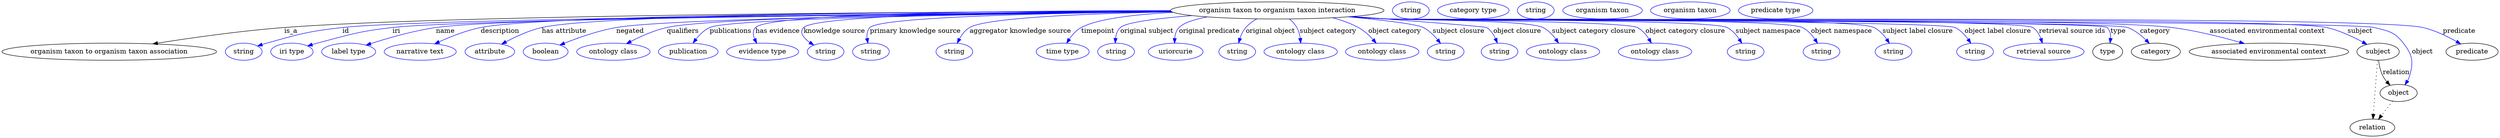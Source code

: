 digraph {
	graph [bb="0,0,5229.5,283"];
	node [label="\N"];
	"organism taxon to organism taxon interaction"	[height=0.5,
		label="organism taxon to organism taxon interaction",
		pos="2670.9,265",
		width=6.2106];
	"organism taxon to organism taxon association"	[height=0.5,
		pos="224.88,178",
		width=6.2467];
	"organism taxon to organism taxon interaction" -> "organism taxon to organism taxon association"	[label=is_a,
		lp="604.88,221.5",
		pos="e,315.93,194.51 2447.8,263.6 1987.4,262.23 945.81,256.13 590.88,229 500.95,222.13 399.37,207.71 326.08,196.12"];
	id	[color=blue,
		height=0.5,
		label=string,
		pos="505.88,178",
		width=1.0652];
	"organism taxon to organism taxon interaction" -> id	[color=blue,
		label=id,
		lp="719.88,221.5",
		pos="e,534.87,189.98 2449.2,262.37 1972.9,258.53 881.14,247.8 712.88,229 641.15,220.99 623.39,215.43 553.88,196 550.77,195.13 547.58,\
194.17 544.38,193.15",
		style=solid];
	iri	[color=blue,
		height=0.5,
		label="iri type",
		pos="606.88,178",
		width=1.2277];
	"organism taxon to organism taxon interaction" -> iri	[color=blue,
		label=iri,
		lp="825.88,221.5",
		pos="e,639.8,190.15 2450,262.15 1993.6,257.98 975.8,246.82 817.88,229 746.6,220.95 729.24,214.31 659.88,196 656.51,195.11 653.03,194.13 \
649.55,193.11",
		style=solid];
	name	[color=blue,
		height=0.5,
		label="label type",
		pos="725.88,178",
		width=1.5707];
	"organism taxon to organism taxon interaction" -> name	[color=blue,
		label=name,
		lp="928.88,221.5",
		pos="e,762.47,191.87 2449.1,262.65 2009.5,259.53 1057.1,250.39 908.88,229 861.5,222.16 808.94,206.98 772.35,195.12",
		style=solid];
	description	[color=blue,
		height=0.5,
		label="narrative text",
		pos="875.88,178",
		width=2.0943];
	"organism taxon to organism taxon interaction" -> description	[color=blue,
		label=description,
		lp="1042.4,221.5",
		pos="e,906.01,194.51 2447.6,263.73 2025.4,262.57 1139.5,256.81 1001.9,229 971.74,222.91 939.54,210.01 915.24,198.84",
		style=solid];
	"has attribute"	[color=blue,
		height=0.5,
		label=attribute,
		pos="1020.9,178",
		width=1.4443];
	"organism taxon to organism taxon interaction" -> "has attribute"	[color=blue,
		label="has attribute",
		lp="1176.9,221.5",
		pos="e,1045.8,194.01 2447.4,263.92 2050.9,263.05 1254.4,257.68 1129.9,229 1103.4,222.89 1075.5,210 1054.6,198.83",
		style=solid];
	negated	[color=blue,
		height=0.5,
		label=boolean,
		pos="1137.9,178",
		width=1.2999];
	"organism taxon to organism taxon interaction" -> negated	[color=blue,
		label=negated,
		lp="1313.9,221.5",
		pos="e,1167.6,192.08 2450.1,262.08 2087.8,258.38 1396,248.82 1284.9,229 1247.2,222.28 1206.1,207.64 1177,195.93",
		style=solid];
	qualifiers	[color=blue,
		height=0.5,
		label="ontology class",
		pos="1278.9,178",
		width=2.1304];
	"organism taxon to organism taxon interaction" -> qualifiers	[color=blue,
		label=qualifiers,
		lp="1424.4,221.5",
		pos="e,1306.4,194.94 2449.1,262.64 2109.9,259.86 1490.7,251.71 1390.9,229 1364.5,222.99 1336.7,210.62 1315.4,199.68",
		style=solid];
	publications	[color=blue,
		height=0.5,
		label=publication,
		pos="1435.9,178",
		width=1.7332];
	"organism taxon to organism taxon interaction" -> publications	[color=blue,
		label=publications,
		lp="1524.9,221.5",
		pos="e,1446.1,196.26 2450.3,261.98 2118.3,258.29 1524,248.95 1480.9,229 1469.4,223.69 1459.6,213.92 1452.1,204.42",
		style=solid];
	"has evidence"	[color=blue,
		height=0.5,
		label="evidence type",
		pos="1591.9,178",
		width=2.0943];
	"organism taxon to organism taxon interaction" -> "has evidence"	[color=blue,
		label="has evidence",
		lp="1623.4,221.5",
		pos="e,1579.4,195.82 2447.1,264.7 2135.8,264.54 1606.6,259.72 1576.9,229 1570.6,222.5 1571.5,213.46 1574.9,204.85",
		style=solid];
	"knowledge source"	[color=blue,
		height=0.5,
		label=string,
		pos="1723.9,178",
		width=1.0652];
	"organism taxon to organism taxon interaction" -> "knowledge source"	[color=blue,
		label="knowledge source",
		lp="1742.4,221.5",
		pos="e,1699.1,191.9 2447.7,263.88 2163,262.6 1704.2,256.28 1677.9,229 1668,218.74 1677.7,207.02 1690.7,197.5",
		style=solid];
	"primary knowledge source"	[color=blue,
		height=0.5,
		label=string,
		pos="1818.9,178",
		width=1.0652];
	"organism taxon to organism taxon interaction" -> "primary knowledge source"	[color=blue,
		label="primary knowledge source",
		lp="1911.9,221.5",
		pos="e,1812.6,196.04 2449.3,262.45 2203.5,259.62 1838.6,251.61 1816.9,229 1811.1,222.94 1809.9,214.33 1810.8,205.95",
		style=solid];
	"aggregator knowledge source"	[color=blue,
		height=0.5,
		label=string,
		pos="1993.9,178",
		width=1.0652];
	"organism taxon to organism taxon interaction" -> "aggregator knowledge source"	[color=blue,
		label="aggregator knowledge source",
		lp="2132.4,221.5",
		pos="e,2000,196.02 2450.3,261.88 2278.1,258.59 2062.3,250.22 2025.9,229 2016.6,223.61 2009.6,214.35 2004.5,205.26",
		style=solid];
	timepoint	[color=blue,
		height=0.5,
		label="time type",
		pos="2220.9,178",
		width=1.5346];
	"organism taxon to organism taxon interaction" -> timepoint	[color=blue,
		label=timepoint,
		lp="2294.9,221.5",
		pos="e,2229.3,195.97 2452.8,260.97 2373.1,256.62 2294,247.51 2259.9,229 2249.6,223.43 2241.2,213.89 2234.8,204.63",
		style=solid];
	"original subject"	[color=blue,
		height=0.5,
		label=string,
		pos="2332.9,178",
		width=1.0652];
	"organism taxon to organism taxon interaction" -> "original subject"	[color=blue,
		label="original subject",
		lp="2397.9,221.5",
		pos="e,2331.2,196.27 2492.4,254.08 2421.6,248.45 2354,240.25 2341.9,229 2335.7,223.25 2332.9,214.83 2331.8,206.52",
		style=solid];
	"original predicate"	[color=blue,
		height=0.5,
		label=uriorcurie,
		pos="2457.9,178",
		width=1.5887];
	"organism taxon to organism taxon interaction" -> "original predicate"	[color=blue,
		label="original predicate",
		lp="2528.4,221.5",
		pos="e,2455.6,196.02 2524.4,251.39 2497.4,246.27 2474.7,239.08 2464.9,229 2459,222.99 2456.6,214.49 2455.8,206.2",
		style=solid];
	"original object"	[color=blue,
		height=0.5,
		label=string,
		pos="2586.9,178",
		width=1.0652];
	"organism taxon to organism taxon interaction" -> "original object"	[color=blue,
		label="original object",
		lp="2656.4,221.5",
		pos="e,2589.8,196.35 2628.1,247.27 2619.6,242.4 2611.3,236.35 2604.9,229 2599.3,222.53 2595.4,214.18 2592.7,206.16",
		style=solid];
	"subject category"	[color=blue,
		height=0.5,
		label="ontology class",
		pos="2719.9,178",
		width=2.1304];
	"organism taxon to organism taxon interaction" -> "subject category"	[color=blue,
		label="subject category",
		lp="2777.4,221.5",
		pos="e,2720,196.17 2696.3,247.12 2702.3,241.98 2708,235.86 2711.9,229 2715.7,222.15 2717.9,213.99 2719,206.26",
		style=solid];
	"object category"	[color=blue,
		height=0.5,
		label="ontology class",
		pos="2890.9,178",
		width=2.1304];
	"organism taxon to organism taxon interaction" -> "object category"	[color=blue,
		label="object category",
		lp="2917.4,221.5",
		pos="e,2878.3,195.95 2787,249.55 2805.7,244.59 2824.3,237.93 2840.9,229 2852.5,222.72 2863.2,212.86 2871.7,203.55",
		style=solid];
	"subject closure"	[color=blue,
		height=0.5,
		label=string,
		pos="3023.9,178",
		width=1.0652];
	"organism taxon to organism taxon interaction" -> "subject closure"	[color=blue,
		label="subject closure",
		lp="3051.4,221.5",
		pos="e,3013.2,195.4 2820.1,251.53 2890.4,244.81 2962.1,236.4 2976.9,229 2988.6,223.13 2998.9,213.1 3006.8,203.55",
		style=solid];
	"object closure"	[color=blue,
		height=0.5,
		label=string,
		pos="3136.9,178",
		width=1.0652];
	"organism taxon to organism taxon interaction" -> "object closure"	[color=blue,
		label="object closure",
		lp="3173.9,221.5",
		pos="e,3132.2,196.34 2829.1,252.25 2953.7,242.87 3106.8,230.98 3109.9,229 3118.3,223.54 3124.2,214.57 3128.4,205.72",
		style=solid];
	"subject category closure"	[color=blue,
		height=0.5,
		label="ontology class",
		pos="3269.9,178",
		width=2.1304];
	"organism taxon to organism taxon interaction" -> "subject category closure"	[color=blue,
		label="subject category closure",
		lp="3334.4,221.5",
		pos="e,3260.6,196.12 2827.8,252.17 2853.3,250.37 2879.3,248.58 2903.9,247 2939.9,244.69 3195.6,245.13 3227.9,229 3238.7,223.56 3247.9,\
213.91 3254.8,204.53",
		style=solid];
	"object category closure"	[color=blue,
		height=0.5,
		label="ontology class",
		pos="3462.9,178",
		width=2.1304];
	"organism taxon to organism taxon interaction" -> "object category closure"	[color=blue,
		label="object category closure",
		lp="3526.4,221.5",
		pos="e,3455.2,196.16 2825,251.92 2851.3,250.1 2878.4,248.37 2903.9,247 2932.9,245.44 3400.2,242.5 3425.9,229 3436,223.67 3444.1,214.17 \
3450.1,204.87",
		style=solid];
	"subject namespace"	[color=blue,
		height=0.5,
		label=string,
		pos="3652.9,178",
		width=1.0652];
	"organism taxon to organism taxon interaction" -> "subject namespace"	[color=blue,
		label="subject namespace",
		lp="3699.9,221.5",
		pos="e,3644.9,195.73 2823.4,251.83 2850.2,249.99 2877.9,248.28 2903.9,247 2943.3,245.06 3578.6,246.76 3613.9,229 3624.6,223.61 3633.2,\
213.78 3639.6,204.26",
		style=solid];
	"object namespace"	[color=blue,
		height=0.5,
		label=string,
		pos="3811.9,178",
		width=1.0652];
	"organism taxon to organism taxon interaction" -> "object namespace"	[color=blue,
		label="object namespace",
		lp="3853.9,221.5",
		pos="e,3803.6,195.76 2822.8,251.77 2849.8,249.92 2877.6,248.23 2903.9,247 2952.1,244.74 3728.6,250.34 3771.9,229 3782.7,223.65 3791.6,\
213.83 3798.2,204.3",
		style=solid];
	"subject label closure"	[color=blue,
		height=0.5,
		label=string,
		pos="3962.9,178",
		width=1.0652];
	"organism taxon to organism taxon interaction" -> "subject label closure"	[color=blue,
		label="subject label closure",
		lp="4013.9,221.5",
		pos="e,3954.3,195.78 2822.2,251.74 2849.3,249.89 2877.4,248.2 2903.9,247 2960.4,244.44 3871,253.65 3921.9,229 3932.9,223.68 3941.9,213.86 \
3948.7,204.33",
		style=solid];
	"object label closure"	[color=blue,
		height=0.5,
		label=string,
		pos="4133.9,178",
		width=1.0652];
	"organism taxon to organism taxon interaction" -> "object label closure"	[color=blue,
		label="object label closure",
		lp="4181.4,221.5",
		pos="e,4125,195.8 2821.8,251.71 2849.1,249.85 2877.3,248.17 2903.9,247 2936.9,245.55 4062.1,243.17 4091.9,229 4103,223.71 4112.3,213.89 \
4119.2,204.35",
		style=solid];
	"retrieval source ids"	[color=blue,
		height=0.5,
		label="retrieval source",
		pos="4277.9,178",
		width=2.347];
	"organism taxon to organism taxon interaction" -> "retrieval source ids"	[color=blue,
		label="retrieval source ids",
		lp="4337.4,221.5",
		pos="e,4274.9,196 2821.5,251.69 2848.9,249.83 2877.2,248.15 2903.9,247 2941.4,245.38 4223.4,249.46 4254.9,229 4263,223.7 4268.3,214.72 \
4271.8,205.82",
		style=solid];
	type	[height=0.5,
		pos="4411.9,178",
		width=0.86659];
	"organism taxon to organism taxon interaction" -> type	[color=blue,
		label=type,
		lp="4433.9,221.5",
		pos="e,4417,196.18 2821.5,251.66 2848.9,249.8 2877.2,248.13 2903.9,247 2924.8,246.11 4396,243.74 4410.9,229 4416.8,223.09 4418.4,214.51 \
4418.1,206.12",
		style=solid];
	category	[height=0.5,
		pos="4512.9,178",
		width=1.4263];
	"organism taxon to organism taxon interaction" -> category	[color=blue,
		label=category,
		lp="4511.4,221.5",
		pos="e,4499.3,195.45 2821.2,251.67 2848.7,249.81 2877.1,248.13 2903.9,247 2946.9,245.18 4413.5,244.06 4453.9,229 4468.5,223.56 4481.9,\
212.8 4492.3,202.65",
		style=solid];
	"associated environmental context"	[height=0.5,
		pos="4748.9,178",
		width=4.6399];
	"organism taxon to organism taxon interaction" -> "associated environmental context"	[color=blue,
		label="associated environmental context",
		lp="4746.4,221.5",
		pos="e,4697.6,195.19 2821.2,251.66 2848.7,249.79 2877.1,248.12 2903.9,247 3086.3,239.35 4365.8,252.09 4546.9,229 4595,222.87 4648.1,209.44 \
4687.8,198.04",
		style=solid];
	subject	[height=0.5,
		pos="4977.9,178",
		width=1.2277];
	"organism taxon to organism taxon interaction" -> subject	[color=blue,
		label=subject,
		lp="4939.9,221.5",
		pos="e,4954.7,193.4 2820.9,251.64 2848.5,249.77 2877,248.1 2903.9,247 3013.1,242.52 4764.3,253.18 4870.9,229 4897.4,222.98 4925.2,209.77 \
4945.8,198.44",
		style=solid];
	object	[height=0.5,
		pos="5020.9,91",
		width=1.0832];
	"organism taxon to organism taxon interaction" -> object	[color=blue,
		label=object,
		lp="5070.9,178",
		pos="e,5034.3,108.09 2820.9,251.63 2848.5,249.76 2877,248.1 2903.9,247 2961.2,244.66 4914.3,243.33 4969.9,229 4999.7,221.31 5012.1,220.43 \
5030.9,196 5049.9,171.26 5052.8,156.9 5043.9,127 5042.8,123.55 5041.4,120.13 5039.6,116.85",
		style=solid];
	predicate	[height=0.5,
		pos="5174.9,178",
		width=1.5165];
	"organism taxon to organism taxon interaction" -> predicate	[color=blue,
		label=predicate,
		lp="5147.9,221.5",
		pos="e,5151.1,194.36 2820.9,251.62 2848.5,249.75 2877,248.09 2903.9,247 3024.2,242.12 4954.6,256.47 5071.9,229 5096.8,223.17 5122.7,210.57 \
5142.2,199.48",
		style=solid];
	association_type	[color=blue,
		height=0.5,
		label=string,
		pos="2950.9,265",
		width=1.0652];
	association_category	[color=blue,
		height=0.5,
		label="category type",
		pos="3081.9,265",
		width=2.0762];
	"organism taxon to organism taxon interaction_associated environmental context"	[color=blue,
		height=0.5,
		label=string,
		pos="3212.9,265",
		width=1.0652];
	subject -> object	[label=relation,
		lp="5015.9,134.5",
		pos="e,5003,107.23 4979,159.55 4980.2,149.57 4982.7,137.07 4987.9,127 4990.1,122.68 4993,118.52 4996.2,114.66"];
	relation	[height=0.5,
		pos="4965.9,18",
		width=1.2999];
	subject -> relation	[pos="e,4967.2,36.188 4976.6,159.79 4974.5,132.48 4970.4,78.994 4968,46.38",
		style=dotted];
	"organism taxon to organism taxon interaction_subject"	[color=blue,
		height=0.5,
		label="organism taxon",
		pos="3352.9,265",
		width=2.3109];
	object -> relation	[pos="e,4978.7,35.54 5008.4,73.889 5001.5,64.939 4992.7,53.617 4984.9,43.584",
		style=dotted];
	"organism taxon to organism taxon interaction_object"	[color=blue,
		height=0.5,
		label="organism taxon",
		pos="3536.9,265",
		width=2.3109];
	"organism taxon to organism taxon interaction_predicate"	[color=blue,
		height=0.5,
		label="predicate type",
		pos="3715.9,265",
		width=2.1665];
}

